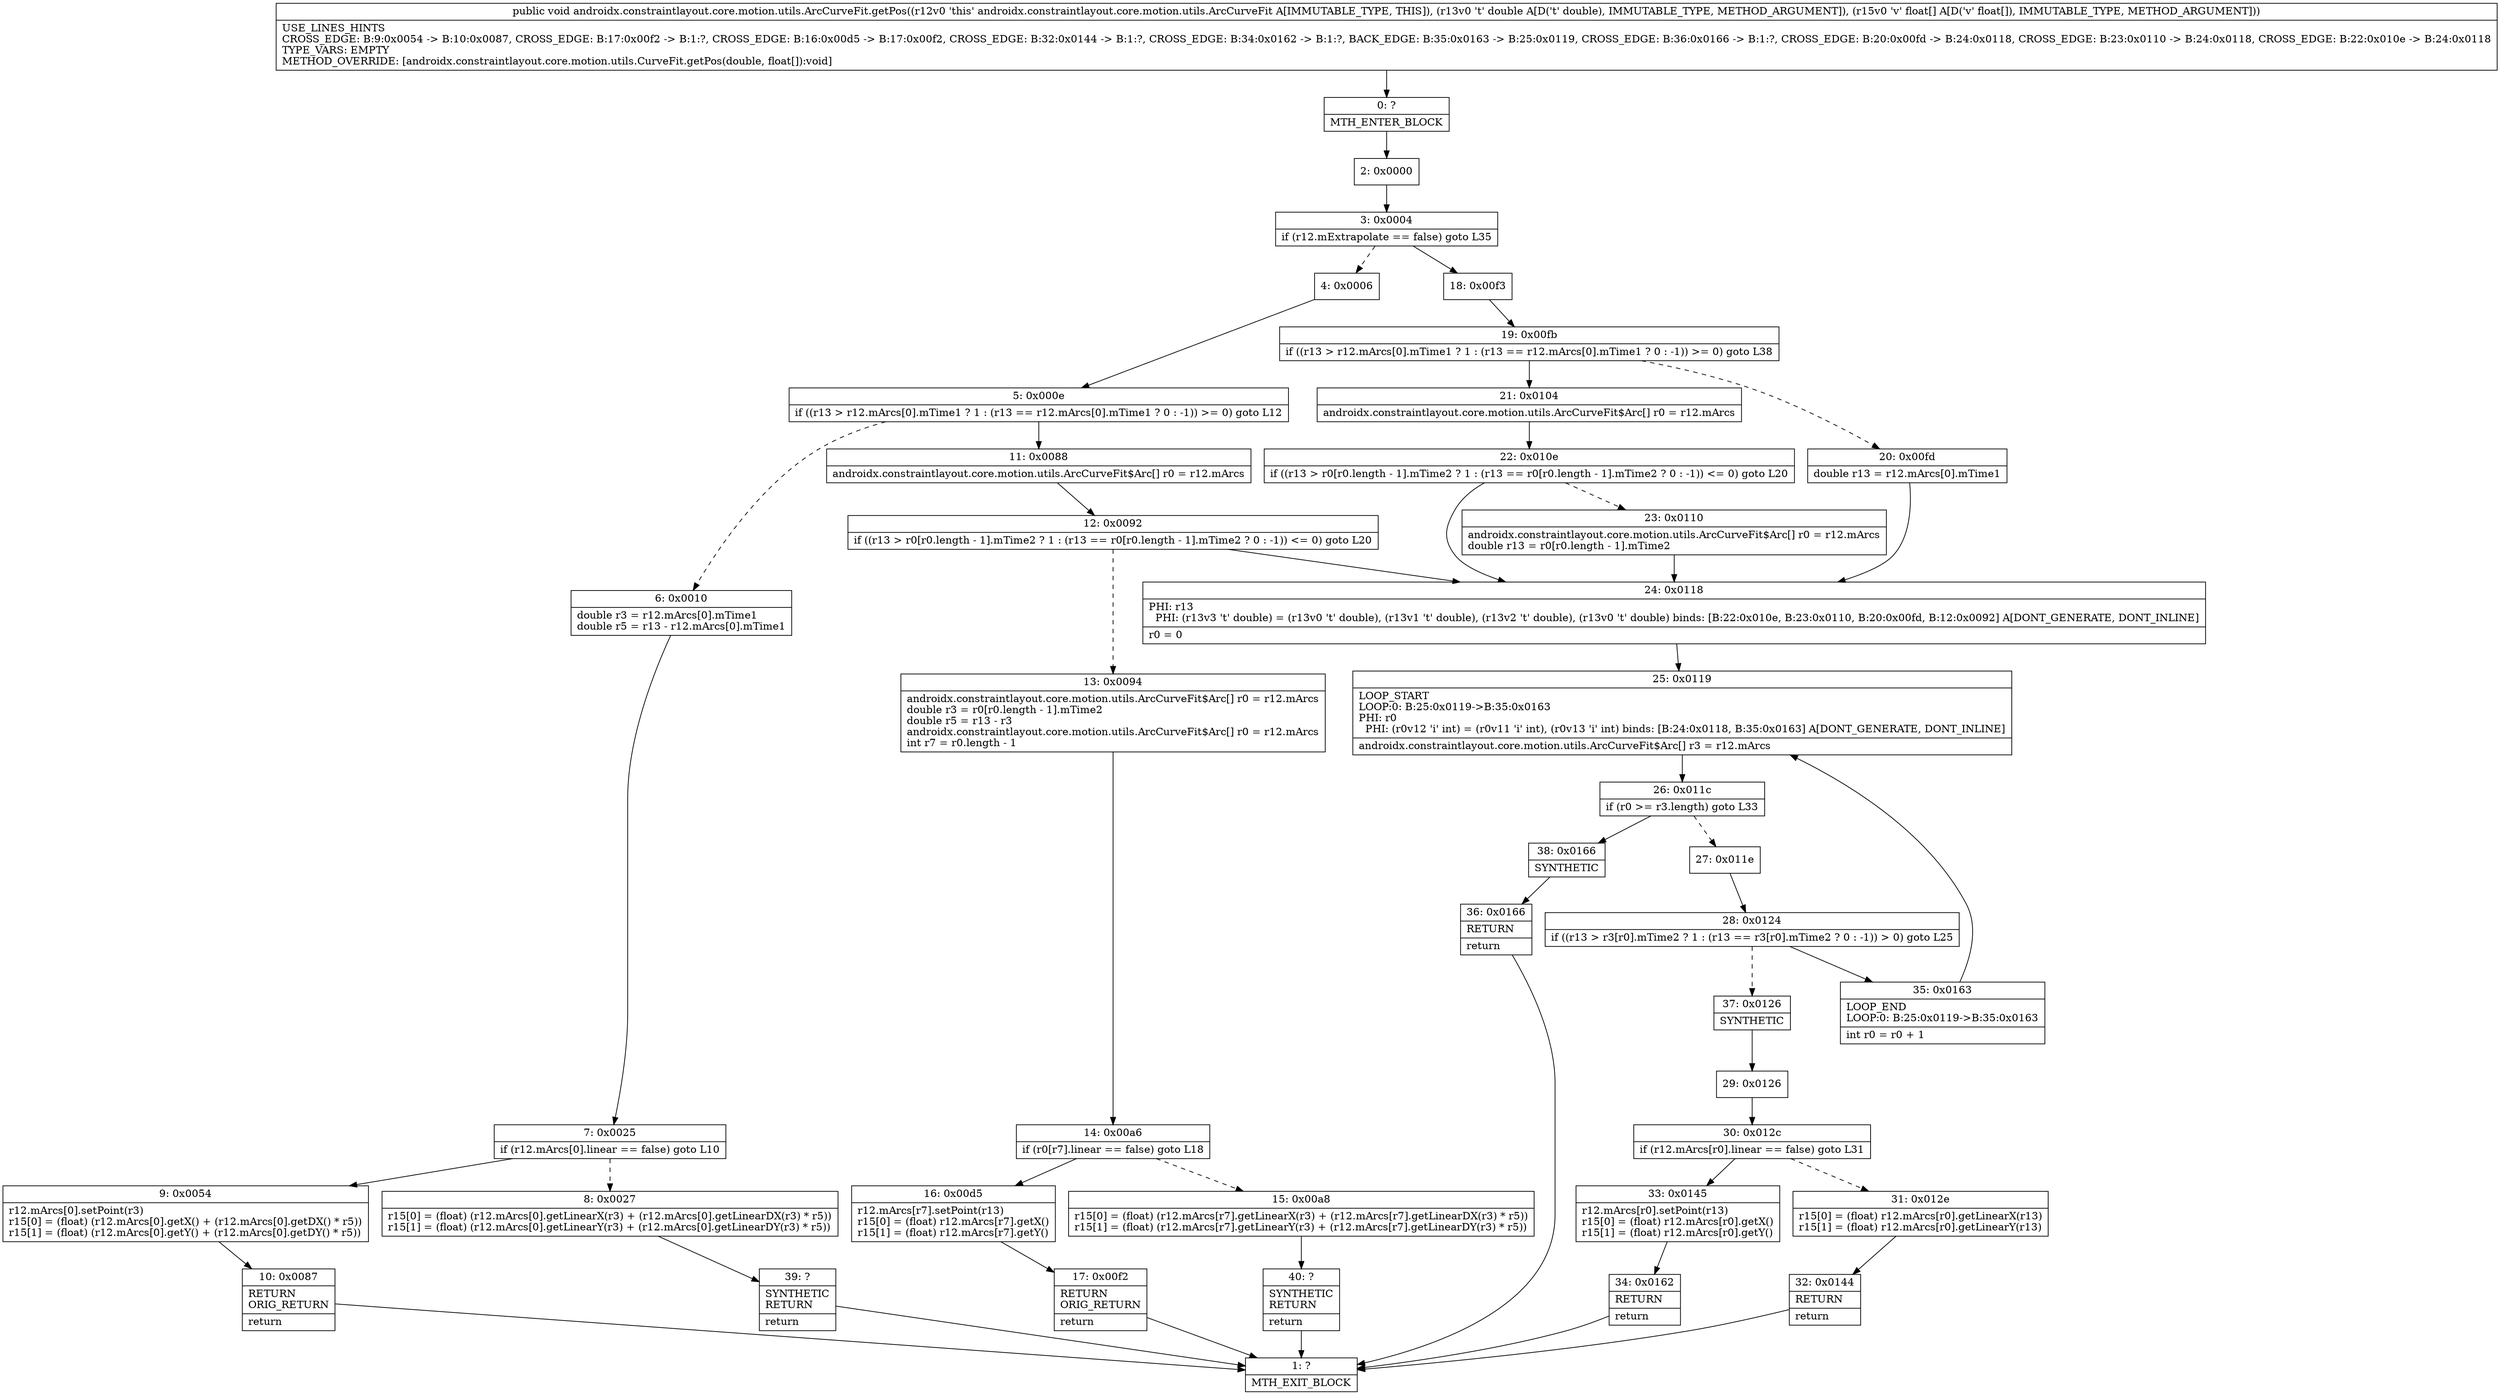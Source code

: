digraph "CFG forandroidx.constraintlayout.core.motion.utils.ArcCurveFit.getPos(D[F)V" {
Node_0 [shape=record,label="{0\:\ ?|MTH_ENTER_BLOCK\l}"];
Node_2 [shape=record,label="{2\:\ 0x0000}"];
Node_3 [shape=record,label="{3\:\ 0x0004|if (r12.mExtrapolate == false) goto L35\l}"];
Node_4 [shape=record,label="{4\:\ 0x0006}"];
Node_5 [shape=record,label="{5\:\ 0x000e|if ((r13 \> r12.mArcs[0].mTime1 ? 1 : (r13 == r12.mArcs[0].mTime1 ? 0 : \-1)) \>= 0) goto L12\l}"];
Node_6 [shape=record,label="{6\:\ 0x0010|double r3 = r12.mArcs[0].mTime1\ldouble r5 = r13 \- r12.mArcs[0].mTime1\l}"];
Node_7 [shape=record,label="{7\:\ 0x0025|if (r12.mArcs[0].linear == false) goto L10\l}"];
Node_8 [shape=record,label="{8\:\ 0x0027|r15[0] = (float) (r12.mArcs[0].getLinearX(r3) + (r12.mArcs[0].getLinearDX(r3) * r5))\lr15[1] = (float) (r12.mArcs[0].getLinearY(r3) + (r12.mArcs[0].getLinearDY(r3) * r5))\l}"];
Node_39 [shape=record,label="{39\:\ ?|SYNTHETIC\lRETURN\l|return\l}"];
Node_1 [shape=record,label="{1\:\ ?|MTH_EXIT_BLOCK\l}"];
Node_9 [shape=record,label="{9\:\ 0x0054|r12.mArcs[0].setPoint(r3)\lr15[0] = (float) (r12.mArcs[0].getX() + (r12.mArcs[0].getDX() * r5))\lr15[1] = (float) (r12.mArcs[0].getY() + (r12.mArcs[0].getDY() * r5))\l}"];
Node_10 [shape=record,label="{10\:\ 0x0087|RETURN\lORIG_RETURN\l|return\l}"];
Node_11 [shape=record,label="{11\:\ 0x0088|androidx.constraintlayout.core.motion.utils.ArcCurveFit$Arc[] r0 = r12.mArcs\l}"];
Node_12 [shape=record,label="{12\:\ 0x0092|if ((r13 \> r0[r0.length \- 1].mTime2 ? 1 : (r13 == r0[r0.length \- 1].mTime2 ? 0 : \-1)) \<= 0) goto L20\l}"];
Node_13 [shape=record,label="{13\:\ 0x0094|androidx.constraintlayout.core.motion.utils.ArcCurveFit$Arc[] r0 = r12.mArcs\ldouble r3 = r0[r0.length \- 1].mTime2\ldouble r5 = r13 \- r3\landroidx.constraintlayout.core.motion.utils.ArcCurveFit$Arc[] r0 = r12.mArcs\lint r7 = r0.length \- 1\l}"];
Node_14 [shape=record,label="{14\:\ 0x00a6|if (r0[r7].linear == false) goto L18\l}"];
Node_15 [shape=record,label="{15\:\ 0x00a8|r15[0] = (float) (r12.mArcs[r7].getLinearX(r3) + (r12.mArcs[r7].getLinearDX(r3) * r5))\lr15[1] = (float) (r12.mArcs[r7].getLinearY(r3) + (r12.mArcs[r7].getLinearDY(r3) * r5))\l}"];
Node_40 [shape=record,label="{40\:\ ?|SYNTHETIC\lRETURN\l|return\l}"];
Node_16 [shape=record,label="{16\:\ 0x00d5|r12.mArcs[r7].setPoint(r13)\lr15[0] = (float) r12.mArcs[r7].getX()\lr15[1] = (float) r12.mArcs[r7].getY()\l}"];
Node_17 [shape=record,label="{17\:\ 0x00f2|RETURN\lORIG_RETURN\l|return\l}"];
Node_24 [shape=record,label="{24\:\ 0x0118|PHI: r13 \l  PHI: (r13v3 't' double) = (r13v0 't' double), (r13v1 't' double), (r13v2 't' double), (r13v0 't' double) binds: [B:22:0x010e, B:23:0x0110, B:20:0x00fd, B:12:0x0092] A[DONT_GENERATE, DONT_INLINE]\l|r0 = 0\l}"];
Node_25 [shape=record,label="{25\:\ 0x0119|LOOP_START\lLOOP:0: B:25:0x0119\-\>B:35:0x0163\lPHI: r0 \l  PHI: (r0v12 'i' int) = (r0v11 'i' int), (r0v13 'i' int) binds: [B:24:0x0118, B:35:0x0163] A[DONT_GENERATE, DONT_INLINE]\l|androidx.constraintlayout.core.motion.utils.ArcCurveFit$Arc[] r3 = r12.mArcs\l}"];
Node_26 [shape=record,label="{26\:\ 0x011c|if (r0 \>= r3.length) goto L33\l}"];
Node_27 [shape=record,label="{27\:\ 0x011e}"];
Node_28 [shape=record,label="{28\:\ 0x0124|if ((r13 \> r3[r0].mTime2 ? 1 : (r13 == r3[r0].mTime2 ? 0 : \-1)) \> 0) goto L25\l}"];
Node_35 [shape=record,label="{35\:\ 0x0163|LOOP_END\lLOOP:0: B:25:0x0119\-\>B:35:0x0163\l|int r0 = r0 + 1\l}"];
Node_37 [shape=record,label="{37\:\ 0x0126|SYNTHETIC\l}"];
Node_29 [shape=record,label="{29\:\ 0x0126}"];
Node_30 [shape=record,label="{30\:\ 0x012c|if (r12.mArcs[r0].linear == false) goto L31\l}"];
Node_31 [shape=record,label="{31\:\ 0x012e|r15[0] = (float) r12.mArcs[r0].getLinearX(r13)\lr15[1] = (float) r12.mArcs[r0].getLinearY(r13)\l}"];
Node_32 [shape=record,label="{32\:\ 0x0144|RETURN\l|return\l}"];
Node_33 [shape=record,label="{33\:\ 0x0145|r12.mArcs[r0].setPoint(r13)\lr15[0] = (float) r12.mArcs[r0].getX()\lr15[1] = (float) r12.mArcs[r0].getY()\l}"];
Node_34 [shape=record,label="{34\:\ 0x0162|RETURN\l|return\l}"];
Node_38 [shape=record,label="{38\:\ 0x0166|SYNTHETIC\l}"];
Node_36 [shape=record,label="{36\:\ 0x0166|RETURN\l|return\l}"];
Node_18 [shape=record,label="{18\:\ 0x00f3}"];
Node_19 [shape=record,label="{19\:\ 0x00fb|if ((r13 \> r12.mArcs[0].mTime1 ? 1 : (r13 == r12.mArcs[0].mTime1 ? 0 : \-1)) \>= 0) goto L38\l}"];
Node_20 [shape=record,label="{20\:\ 0x00fd|double r13 = r12.mArcs[0].mTime1\l}"];
Node_21 [shape=record,label="{21\:\ 0x0104|androidx.constraintlayout.core.motion.utils.ArcCurveFit$Arc[] r0 = r12.mArcs\l}"];
Node_22 [shape=record,label="{22\:\ 0x010e|if ((r13 \> r0[r0.length \- 1].mTime2 ? 1 : (r13 == r0[r0.length \- 1].mTime2 ? 0 : \-1)) \<= 0) goto L20\l}"];
Node_23 [shape=record,label="{23\:\ 0x0110|androidx.constraintlayout.core.motion.utils.ArcCurveFit$Arc[] r0 = r12.mArcs\ldouble r13 = r0[r0.length \- 1].mTime2\l}"];
MethodNode[shape=record,label="{public void androidx.constraintlayout.core.motion.utils.ArcCurveFit.getPos((r12v0 'this' androidx.constraintlayout.core.motion.utils.ArcCurveFit A[IMMUTABLE_TYPE, THIS]), (r13v0 't' double A[D('t' double), IMMUTABLE_TYPE, METHOD_ARGUMENT]), (r15v0 'v' float[] A[D('v' float[]), IMMUTABLE_TYPE, METHOD_ARGUMENT]))  | USE_LINES_HINTS\lCROSS_EDGE: B:9:0x0054 \-\> B:10:0x0087, CROSS_EDGE: B:17:0x00f2 \-\> B:1:?, CROSS_EDGE: B:16:0x00d5 \-\> B:17:0x00f2, CROSS_EDGE: B:32:0x0144 \-\> B:1:?, CROSS_EDGE: B:34:0x0162 \-\> B:1:?, BACK_EDGE: B:35:0x0163 \-\> B:25:0x0119, CROSS_EDGE: B:36:0x0166 \-\> B:1:?, CROSS_EDGE: B:20:0x00fd \-\> B:24:0x0118, CROSS_EDGE: B:23:0x0110 \-\> B:24:0x0118, CROSS_EDGE: B:22:0x010e \-\> B:24:0x0118\lTYPE_VARS: EMPTY\lMETHOD_OVERRIDE: [androidx.constraintlayout.core.motion.utils.CurveFit.getPos(double, float[]):void]\l}"];
MethodNode -> Node_0;Node_0 -> Node_2;
Node_2 -> Node_3;
Node_3 -> Node_4[style=dashed];
Node_3 -> Node_18;
Node_4 -> Node_5;
Node_5 -> Node_6[style=dashed];
Node_5 -> Node_11;
Node_6 -> Node_7;
Node_7 -> Node_8[style=dashed];
Node_7 -> Node_9;
Node_8 -> Node_39;
Node_39 -> Node_1;
Node_9 -> Node_10;
Node_10 -> Node_1;
Node_11 -> Node_12;
Node_12 -> Node_13[style=dashed];
Node_12 -> Node_24;
Node_13 -> Node_14;
Node_14 -> Node_15[style=dashed];
Node_14 -> Node_16;
Node_15 -> Node_40;
Node_40 -> Node_1;
Node_16 -> Node_17;
Node_17 -> Node_1;
Node_24 -> Node_25;
Node_25 -> Node_26;
Node_26 -> Node_27[style=dashed];
Node_26 -> Node_38;
Node_27 -> Node_28;
Node_28 -> Node_35;
Node_28 -> Node_37[style=dashed];
Node_35 -> Node_25;
Node_37 -> Node_29;
Node_29 -> Node_30;
Node_30 -> Node_31[style=dashed];
Node_30 -> Node_33;
Node_31 -> Node_32;
Node_32 -> Node_1;
Node_33 -> Node_34;
Node_34 -> Node_1;
Node_38 -> Node_36;
Node_36 -> Node_1;
Node_18 -> Node_19;
Node_19 -> Node_20[style=dashed];
Node_19 -> Node_21;
Node_20 -> Node_24;
Node_21 -> Node_22;
Node_22 -> Node_23[style=dashed];
Node_22 -> Node_24;
Node_23 -> Node_24;
}

